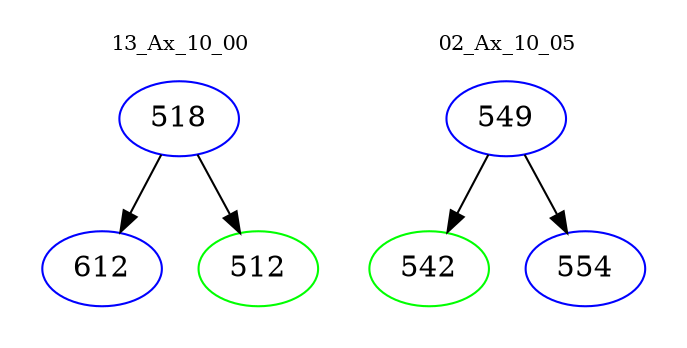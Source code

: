 digraph{
subgraph cluster_0 {
color = white
label = "13_Ax_10_00";
fontsize=10;
T0_518 [label="518", color="blue"]
T0_518 -> T0_612 [color="black"]
T0_612 [label="612", color="blue"]
T0_518 -> T0_512 [color="black"]
T0_512 [label="512", color="green"]
}
subgraph cluster_1 {
color = white
label = "02_Ax_10_05";
fontsize=10;
T1_549 [label="549", color="blue"]
T1_549 -> T1_542 [color="black"]
T1_542 [label="542", color="green"]
T1_549 -> T1_554 [color="black"]
T1_554 [label="554", color="blue"]
}
}
